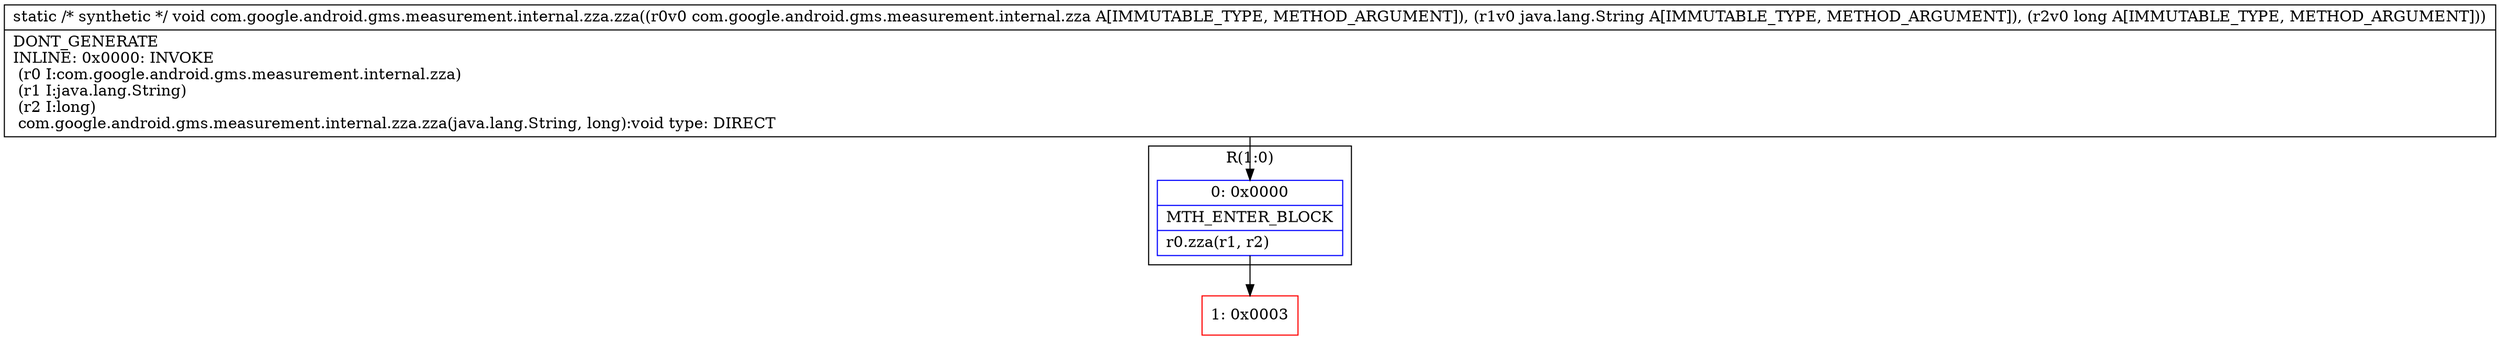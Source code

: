 digraph "CFG forcom.google.android.gms.measurement.internal.zza.zza(Lcom\/google\/android\/gms\/measurement\/internal\/zza;Ljava\/lang\/String;J)V" {
subgraph cluster_Region_843117133 {
label = "R(1:0)";
node [shape=record,color=blue];
Node_0 [shape=record,label="{0\:\ 0x0000|MTH_ENTER_BLOCK\l|r0.zza(r1, r2)\l}"];
}
Node_1 [shape=record,color=red,label="{1\:\ 0x0003}"];
MethodNode[shape=record,label="{static \/* synthetic *\/ void com.google.android.gms.measurement.internal.zza.zza((r0v0 com.google.android.gms.measurement.internal.zza A[IMMUTABLE_TYPE, METHOD_ARGUMENT]), (r1v0 java.lang.String A[IMMUTABLE_TYPE, METHOD_ARGUMENT]), (r2v0 long A[IMMUTABLE_TYPE, METHOD_ARGUMENT]))  | DONT_GENERATE\lINLINE: 0x0000: INVOKE  \l  (r0 I:com.google.android.gms.measurement.internal.zza)\l  (r1 I:java.lang.String)\l  (r2 I:long)\l com.google.android.gms.measurement.internal.zza.zza(java.lang.String, long):void type: DIRECT\l}"];
MethodNode -> Node_0;
Node_0 -> Node_1;
}

